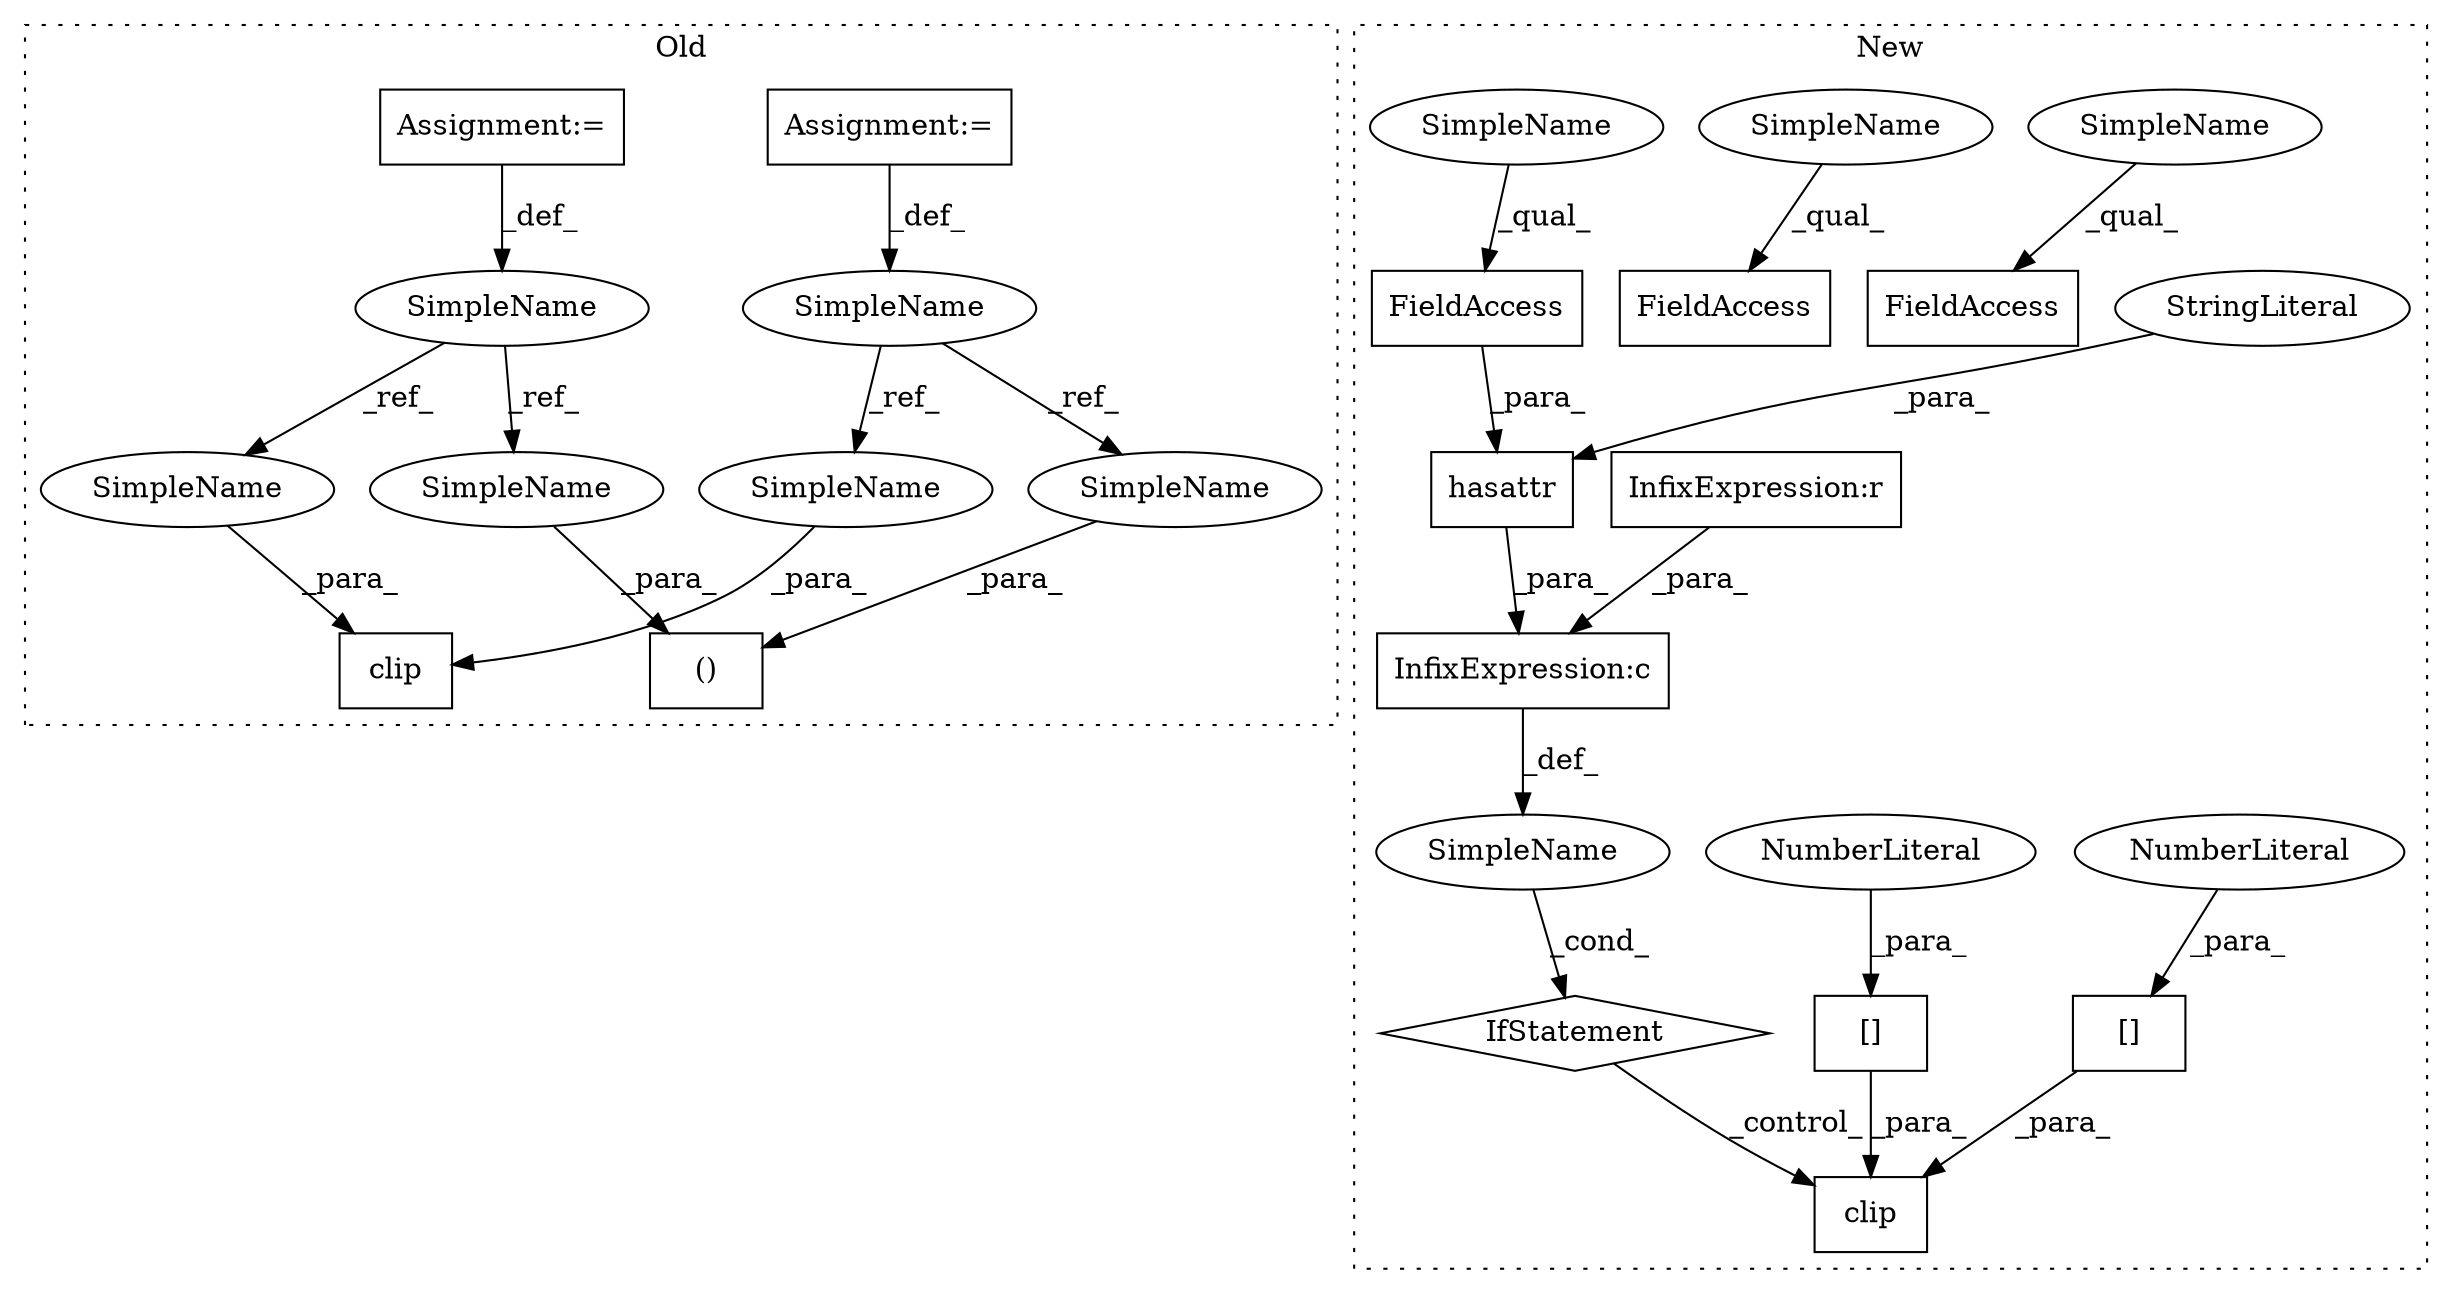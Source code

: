 digraph G {
subgraph cluster0 {
1 [label="clip" a="32" s="3289,3325" l="5,1" shape="box"];
13 [label="Assignment:=" a="7" s="2586" l="8" shape="box"];
15 [label="Assignment:=" a="7" s="2670" l="8" shape="box"];
16 [label="()" a="106" s="2786" l="29" shape="box"];
18 [label="SimpleName" a="42" s="2586" l="8" shape="ellipse"];
19 [label="SimpleName" a="42" s="2670" l="8" shape="ellipse"];
24 [label="SimpleName" a="42" s="3308" l="8" shape="ellipse"];
25 [label="SimpleName" a="42" s="2786" l="8" shape="ellipse"];
26 [label="SimpleName" a="42" s="2807" l="8" shape="ellipse"];
27 [label="SimpleName" a="42" s="3317" l="8" shape="ellipse"];
label = "Old";
style="dotted";
}
subgraph cluster1 {
2 [label="hasattr" a="32" s="3168,3205" l="8,1" shape="box"];
3 [label="IfStatement" a="25" s="3164,3235" l="4,2" shape="diamond"];
4 [label="StringLiteral" a="45" s="3192" l="13" shape="ellipse"];
5 [label="SimpleName" a="42" s="" l="" shape="ellipse"];
6 [label="clip" a="32" s="3257,3351" l="5,1" shape="box"];
7 [label="[]" a="2" s="3307,3336" l="28,1" shape="box"];
8 [label="NumberLiteral" a="34" s="3335" l="1" shape="ellipse"];
9 [label="[]" a="2" s="3276,3305" l="28,1" shape="box"];
10 [label="NumberLiteral" a="34" s="3304" l="1" shape="ellipse"];
11 [label="InfixExpression:c" a="27" s="3206" l="4" shape="box"];
12 [label="InfixExpression:r" a="27" s="3226" l="4" shape="box"];
14 [label="FieldAccess" a="22" s="3176" l="15" shape="box"];
17 [label="FieldAccess" a="22" s="4391" l="15" shape="box"];
20 [label="FieldAccess" a="22" s="4281" l="15" shape="box"];
21 [label="SimpleName" a="42" s="4281" l="4" shape="ellipse"];
22 [label="SimpleName" a="42" s="4391" l="4" shape="ellipse"];
23 [label="SimpleName" a="42" s="3176" l="4" shape="ellipse"];
label = "New";
style="dotted";
}
2 -> 11 [label="_para_"];
3 -> 6 [label="_control_"];
4 -> 2 [label="_para_"];
5 -> 3 [label="_cond_"];
7 -> 6 [label="_para_"];
8 -> 7 [label="_para_"];
9 -> 6 [label="_para_"];
10 -> 9 [label="_para_"];
11 -> 5 [label="_def_"];
12 -> 11 [label="_para_"];
13 -> 18 [label="_def_"];
14 -> 2 [label="_para_"];
15 -> 19 [label="_def_"];
18 -> 26 [label="_ref_"];
18 -> 27 [label="_ref_"];
19 -> 24 [label="_ref_"];
19 -> 25 [label="_ref_"];
21 -> 20 [label="_qual_"];
22 -> 17 [label="_qual_"];
23 -> 14 [label="_qual_"];
24 -> 1 [label="_para_"];
25 -> 16 [label="_para_"];
26 -> 16 [label="_para_"];
27 -> 1 [label="_para_"];
}